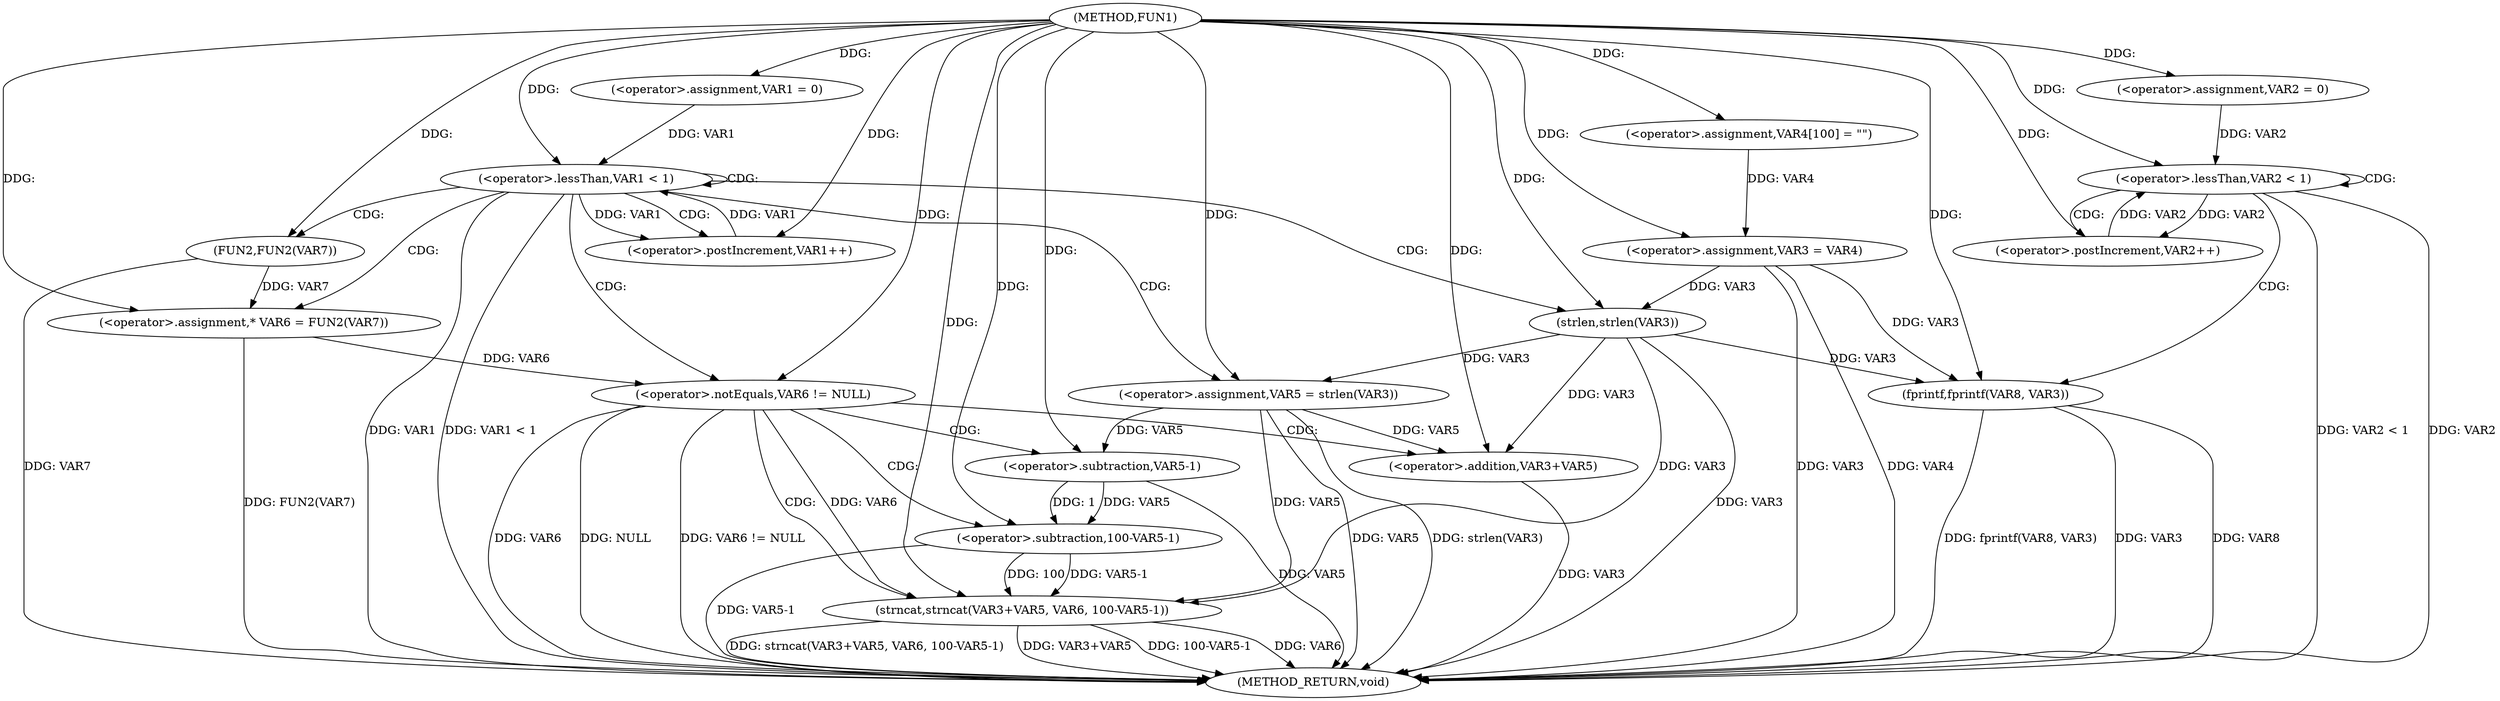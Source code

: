 digraph FUN1 {  
"1000100" [label = "(METHOD,FUN1)" ]
"1000161" [label = "(METHOD_RETURN,void)" ]
"1000106" [label = "(<operator>.assignment,VAR4[100] = \"\")" ]
"1000109" [label = "(<operator>.assignment,VAR3 = VAR4)" ]
"1000113" [label = "(<operator>.assignment,VAR1 = 0)" ]
"1000116" [label = "(<operator>.lessThan,VAR1 < 1)" ]
"1000119" [label = "(<operator>.postIncrement,VAR1++)" ]
"1000124" [label = "(<operator>.assignment,VAR5 = strlen(VAR3))" ]
"1000126" [label = "(strlen,strlen(VAR3))" ]
"1000129" [label = "(<operator>.assignment,* VAR6 = FUN2(VAR7))" ]
"1000131" [label = "(FUN2,FUN2(VAR7))" ]
"1000134" [label = "(<operator>.notEquals,VAR6 != NULL)" ]
"1000138" [label = "(strncat,strncat(VAR3+VAR5, VAR6, 100-VAR5-1))" ]
"1000139" [label = "(<operator>.addition,VAR3+VAR5)" ]
"1000143" [label = "(<operator>.subtraction,100-VAR5-1)" ]
"1000145" [label = "(<operator>.subtraction,VAR5-1)" ]
"1000149" [label = "(<operator>.assignment,VAR2 = 0)" ]
"1000152" [label = "(<operator>.lessThan,VAR2 < 1)" ]
"1000155" [label = "(<operator>.postIncrement,VAR2++)" ]
"1000158" [label = "(fprintf,fprintf(VAR8, VAR3))" ]
  "1000124" -> "1000161"  [ label = "DDG: strlen(VAR3)"] 
  "1000138" -> "1000161"  [ label = "DDG: VAR6"] 
  "1000124" -> "1000161"  [ label = "DDG: VAR5"] 
  "1000158" -> "1000161"  [ label = "DDG: VAR3"] 
  "1000138" -> "1000161"  [ label = "DDG: strncat(VAR3+VAR5, VAR6, 100-VAR5-1)"] 
  "1000145" -> "1000161"  [ label = "DDG: VAR5"] 
  "1000158" -> "1000161"  [ label = "DDG: VAR8"] 
  "1000116" -> "1000161"  [ label = "DDG: VAR1"] 
  "1000131" -> "1000161"  [ label = "DDG: VAR7"] 
  "1000138" -> "1000161"  [ label = "DDG: VAR3+VAR5"] 
  "1000139" -> "1000161"  [ label = "DDG: VAR3"] 
  "1000152" -> "1000161"  [ label = "DDG: VAR2 < 1"] 
  "1000158" -> "1000161"  [ label = "DDG: fprintf(VAR8, VAR3)"] 
  "1000134" -> "1000161"  [ label = "DDG: VAR6 != NULL"] 
  "1000126" -> "1000161"  [ label = "DDG: VAR3"] 
  "1000152" -> "1000161"  [ label = "DDG: VAR2"] 
  "1000134" -> "1000161"  [ label = "DDG: VAR6"] 
  "1000109" -> "1000161"  [ label = "DDG: VAR3"] 
  "1000138" -> "1000161"  [ label = "DDG: 100-VAR5-1"] 
  "1000134" -> "1000161"  [ label = "DDG: NULL"] 
  "1000143" -> "1000161"  [ label = "DDG: VAR5-1"] 
  "1000109" -> "1000161"  [ label = "DDG: VAR4"] 
  "1000116" -> "1000161"  [ label = "DDG: VAR1 < 1"] 
  "1000129" -> "1000161"  [ label = "DDG: FUN2(VAR7)"] 
  "1000100" -> "1000106"  [ label = "DDG: "] 
  "1000106" -> "1000109"  [ label = "DDG: VAR4"] 
  "1000100" -> "1000109"  [ label = "DDG: "] 
  "1000100" -> "1000113"  [ label = "DDG: "] 
  "1000113" -> "1000116"  [ label = "DDG: VAR1"] 
  "1000119" -> "1000116"  [ label = "DDG: VAR1"] 
  "1000100" -> "1000116"  [ label = "DDG: "] 
  "1000116" -> "1000119"  [ label = "DDG: VAR1"] 
  "1000100" -> "1000119"  [ label = "DDG: "] 
  "1000126" -> "1000124"  [ label = "DDG: VAR3"] 
  "1000100" -> "1000124"  [ label = "DDG: "] 
  "1000109" -> "1000126"  [ label = "DDG: VAR3"] 
  "1000100" -> "1000126"  [ label = "DDG: "] 
  "1000131" -> "1000129"  [ label = "DDG: VAR7"] 
  "1000100" -> "1000129"  [ label = "DDG: "] 
  "1000100" -> "1000131"  [ label = "DDG: "] 
  "1000129" -> "1000134"  [ label = "DDG: VAR6"] 
  "1000100" -> "1000134"  [ label = "DDG: "] 
  "1000126" -> "1000138"  [ label = "DDG: VAR3"] 
  "1000100" -> "1000138"  [ label = "DDG: "] 
  "1000124" -> "1000138"  [ label = "DDG: VAR5"] 
  "1000126" -> "1000139"  [ label = "DDG: VAR3"] 
  "1000100" -> "1000139"  [ label = "DDG: "] 
  "1000124" -> "1000139"  [ label = "DDG: VAR5"] 
  "1000134" -> "1000138"  [ label = "DDG: VAR6"] 
  "1000143" -> "1000138"  [ label = "DDG: 100"] 
  "1000143" -> "1000138"  [ label = "DDG: VAR5-1"] 
  "1000100" -> "1000143"  [ label = "DDG: "] 
  "1000145" -> "1000143"  [ label = "DDG: VAR5"] 
  "1000145" -> "1000143"  [ label = "DDG: 1"] 
  "1000100" -> "1000145"  [ label = "DDG: "] 
  "1000124" -> "1000145"  [ label = "DDG: VAR5"] 
  "1000100" -> "1000149"  [ label = "DDG: "] 
  "1000149" -> "1000152"  [ label = "DDG: VAR2"] 
  "1000155" -> "1000152"  [ label = "DDG: VAR2"] 
  "1000100" -> "1000152"  [ label = "DDG: "] 
  "1000152" -> "1000155"  [ label = "DDG: VAR2"] 
  "1000100" -> "1000155"  [ label = "DDG: "] 
  "1000100" -> "1000158"  [ label = "DDG: "] 
  "1000126" -> "1000158"  [ label = "DDG: VAR3"] 
  "1000109" -> "1000158"  [ label = "DDG: VAR3"] 
  "1000116" -> "1000116"  [ label = "CDG: "] 
  "1000116" -> "1000131"  [ label = "CDG: "] 
  "1000116" -> "1000126"  [ label = "CDG: "] 
  "1000116" -> "1000129"  [ label = "CDG: "] 
  "1000116" -> "1000124"  [ label = "CDG: "] 
  "1000116" -> "1000119"  [ label = "CDG: "] 
  "1000116" -> "1000134"  [ label = "CDG: "] 
  "1000134" -> "1000143"  [ label = "CDG: "] 
  "1000134" -> "1000145"  [ label = "CDG: "] 
  "1000134" -> "1000139"  [ label = "CDG: "] 
  "1000134" -> "1000138"  [ label = "CDG: "] 
  "1000152" -> "1000158"  [ label = "CDG: "] 
  "1000152" -> "1000155"  [ label = "CDG: "] 
  "1000152" -> "1000152"  [ label = "CDG: "] 
}
